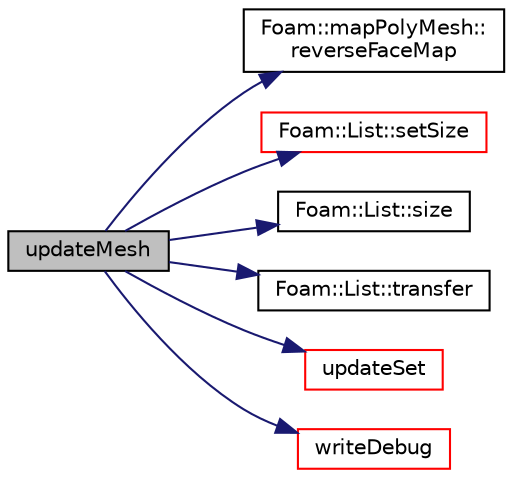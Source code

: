 digraph "updateMesh"
{
  bgcolor="transparent";
  edge [fontname="Helvetica",fontsize="10",labelfontname="Helvetica",labelfontsize="10"];
  node [fontname="Helvetica",fontsize="10",shape=record];
  rankdir="LR";
  Node1 [label="updateMesh",height=0.2,width=0.4,color="black", fillcolor="grey75", style="filled", fontcolor="black"];
  Node1 -> Node2 [color="midnightblue",fontsize="10",style="solid",fontname="Helvetica"];
  Node2 [label="Foam::mapPolyMesh::\lreverseFaceMap",height=0.2,width=0.4,color="black",URL="$a01460.html#a58d8d04b8651eb9e33156c7d7f2dcb74",tooltip="Reverse face map. "];
  Node1 -> Node3 [color="midnightblue",fontsize="10",style="solid",fontname="Helvetica"];
  Node3 [label="Foam::List::setSize",height=0.2,width=0.4,color="red",URL="$a01390.html#aedb985ffeaf1bdbfeccc2a8730405703",tooltip="Reset size of List. "];
  Node1 -> Node4 [color="midnightblue",fontsize="10",style="solid",fontname="Helvetica"];
  Node4 [label="Foam::List::size",height=0.2,width=0.4,color="black",URL="$a01390.html#a8a5f6fa29bd4b500caf186f60245b384",tooltip="Override size to be inconsistent with allocated storage. "];
  Node1 -> Node5 [color="midnightblue",fontsize="10",style="solid",fontname="Helvetica"];
  Node5 [label="Foam::List::transfer",height=0.2,width=0.4,color="black",URL="$a01390.html#a25ad1d2084d16b234b0cf91c07e832c0",tooltip="Transfer the contents of the argument List into this list. "];
  Node1 -> Node6 [color="midnightblue",fontsize="10",style="solid",fontname="Helvetica"];
  Node6 [label="updateSet",height=0.2,width=0.4,color="red",URL="$a00753.html#afc9e2e914d3928dd7281d2ac71452052",tooltip="Sort addressing and make faceSet part consistent with addressing. "];
  Node1 -> Node7 [color="midnightblue",fontsize="10",style="solid",fontname="Helvetica"];
  Node7 [label="writeDebug",height=0.2,width=0.4,color="red",URL="$a00753.html#a2e0459def09f570b9eec9aeabd517d5f",tooltip="Write maxLen items with label and coordinates. "];
}
